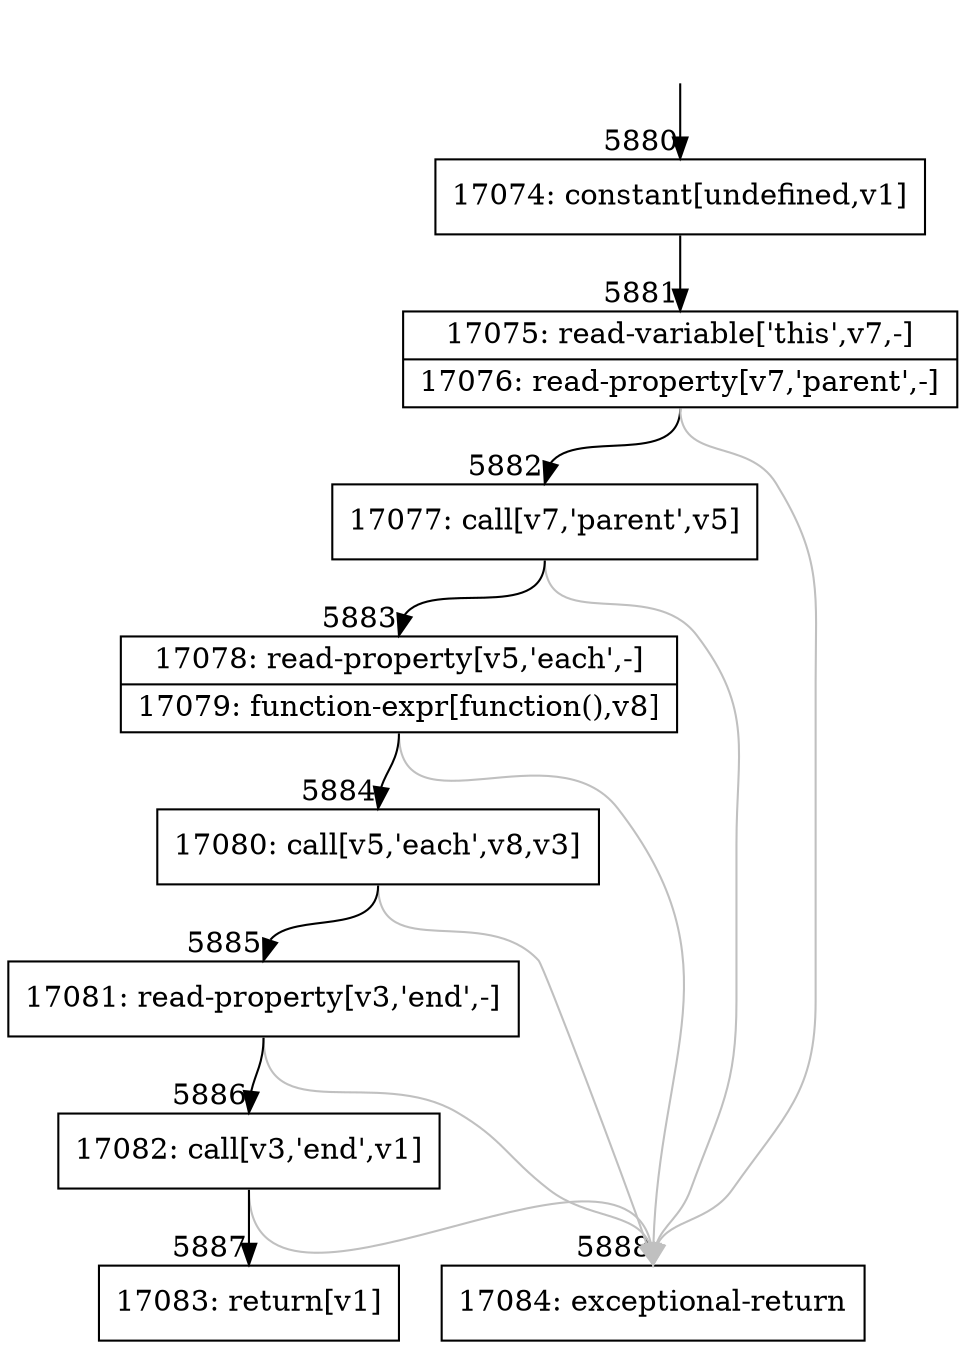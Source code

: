 digraph {
rankdir="TD"
BB_entry383[shape=none,label=""];
BB_entry383 -> BB5880 [tailport=s, headport=n, headlabel="    5880"]
BB5880 [shape=record label="{17074: constant[undefined,v1]}" ] 
BB5880 -> BB5881 [tailport=s, headport=n, headlabel="      5881"]
BB5881 [shape=record label="{17075: read-variable['this',v7,-]|17076: read-property[v7,'parent',-]}" ] 
BB5881 -> BB5882 [tailport=s, headport=n, headlabel="      5882"]
BB5881 -> BB5888 [tailport=s, headport=n, color=gray, headlabel="      5888"]
BB5882 [shape=record label="{17077: call[v7,'parent',v5]}" ] 
BB5882 -> BB5883 [tailport=s, headport=n, headlabel="      5883"]
BB5882 -> BB5888 [tailport=s, headport=n, color=gray]
BB5883 [shape=record label="{17078: read-property[v5,'each',-]|17079: function-expr[function(),v8]}" ] 
BB5883 -> BB5884 [tailport=s, headport=n, headlabel="      5884"]
BB5883 -> BB5888 [tailport=s, headport=n, color=gray]
BB5884 [shape=record label="{17080: call[v5,'each',v8,v3]}" ] 
BB5884 -> BB5885 [tailport=s, headport=n, headlabel="      5885"]
BB5884 -> BB5888 [tailport=s, headport=n, color=gray]
BB5885 [shape=record label="{17081: read-property[v3,'end',-]}" ] 
BB5885 -> BB5886 [tailport=s, headport=n, headlabel="      5886"]
BB5885 -> BB5888 [tailport=s, headport=n, color=gray]
BB5886 [shape=record label="{17082: call[v3,'end',v1]}" ] 
BB5886 -> BB5887 [tailport=s, headport=n, headlabel="      5887"]
BB5886 -> BB5888 [tailport=s, headport=n, color=gray]
BB5887 [shape=record label="{17083: return[v1]}" ] 
BB5888 [shape=record label="{17084: exceptional-return}" ] 
}
